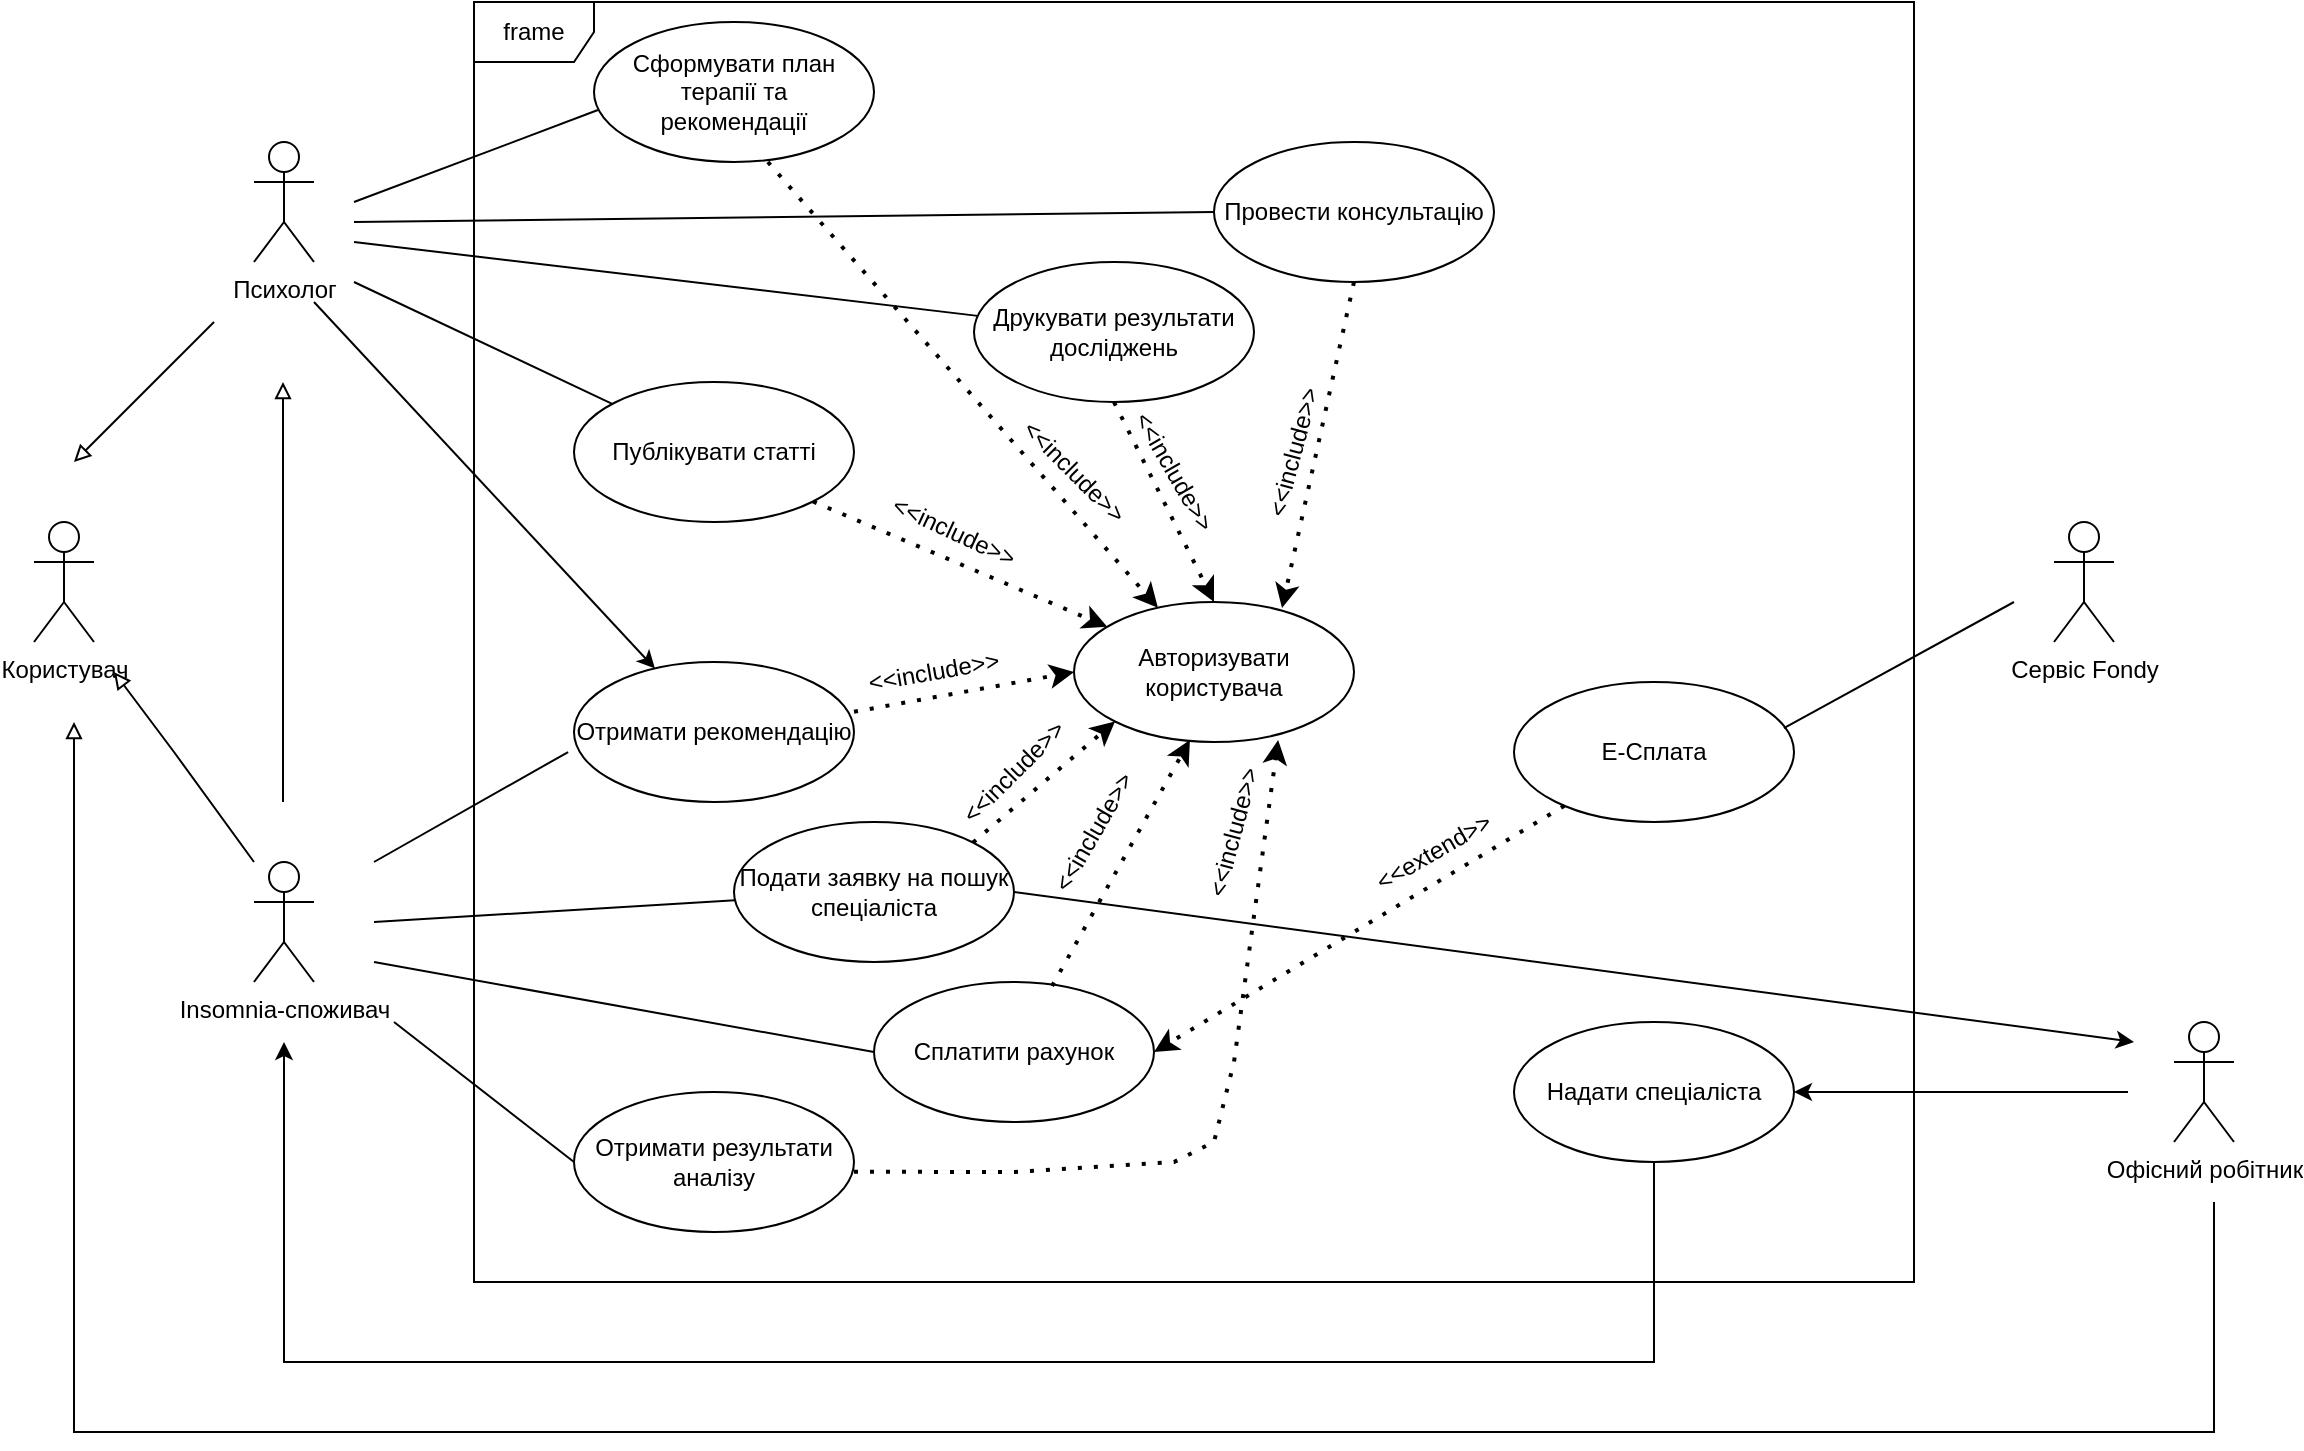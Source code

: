 <mxfile version="20.3.0" type="github">
  <diagram id="C5RBs43oDa-KdzZeNtuy" name="Page-1">
    <mxGraphModel dx="2249" dy="800" grid="1" gridSize="10" guides="1" tooltips="1" connect="1" arrows="1" fold="1" page="1" pageScale="1" pageWidth="827" pageHeight="1169" math="0" shadow="0">
      <root>
        <mxCell id="WIyWlLk6GJQsqaUBKTNV-0" />
        <mxCell id="WIyWlLk6GJQsqaUBKTNV-1" parent="WIyWlLk6GJQsqaUBKTNV-0" />
        <mxCell id="HAlKXmDzrB93N0-EfDcC-2" value="frame" style="shape=umlFrame;whiteSpace=wrap;html=1;" parent="WIyWlLk6GJQsqaUBKTNV-1" vertex="1">
          <mxGeometry y="40" width="720" height="640" as="geometry" />
        </mxCell>
        <mxCell id="HAlKXmDzrB93N0-EfDcC-1" value="Сформувати план терапії та &lt;br&gt;рекомендації" style="ellipse;whiteSpace=wrap;html=1;" parent="WIyWlLk6GJQsqaUBKTNV-1" vertex="1">
          <mxGeometry x="60" y="50" width="140" height="70" as="geometry" />
        </mxCell>
        <mxCell id="HAlKXmDzrB93N0-EfDcC-3" value="Авторизувати користувача" style="ellipse;whiteSpace=wrap;html=1;" parent="WIyWlLk6GJQsqaUBKTNV-1" vertex="1">
          <mxGeometry x="300" y="340" width="140" height="70" as="geometry" />
        </mxCell>
        <mxCell id="HAlKXmDzrB93N0-EfDcC-4" value="Психолог" style="shape=umlActor;verticalLabelPosition=bottom;verticalAlign=top;html=1;" parent="WIyWlLk6GJQsqaUBKTNV-1" vertex="1">
          <mxGeometry x="-110" y="110" width="30" height="60" as="geometry" />
        </mxCell>
        <mxCell id="xgJl-UsMTcOw9ZTmGu5u-63" style="edgeStyle=orthogonalEdgeStyle;rounded=0;orthogonalLoop=1;jettySize=auto;html=1;endArrow=block;endFill=0;" parent="WIyWlLk6GJQsqaUBKTNV-1" edge="1">
          <mxGeometry relative="1" as="geometry">
            <mxPoint x="-200" y="400" as="targetPoint" />
            <mxPoint x="870" y="640" as="sourcePoint" />
            <Array as="points">
              <mxPoint x="870" y="640" />
              <mxPoint x="870" y="755" />
              <mxPoint x="-200" y="755" />
            </Array>
          </mxGeometry>
        </mxCell>
        <mxCell id="HAlKXmDzrB93N0-EfDcC-6" value="Офісний робітник" style="shape=umlActor;verticalLabelPosition=bottom;verticalAlign=top;html=1;" parent="WIyWlLk6GJQsqaUBKTNV-1" vertex="1">
          <mxGeometry x="850" y="550" width="30" height="60" as="geometry" />
        </mxCell>
        <mxCell id="HAlKXmDzrB93N0-EfDcC-8" value="Провести консультацію" style="ellipse;whiteSpace=wrap;html=1;" parent="WIyWlLk6GJQsqaUBKTNV-1" vertex="1">
          <mxGeometry x="370" y="110" width="140" height="70" as="geometry" />
        </mxCell>
        <mxCell id="xgJl-UsMTcOw9ZTmGu5u-0" value="Insomnia-споживач" style="shape=umlActor;verticalLabelPosition=bottom;verticalAlign=top;html=1;" parent="WIyWlLk6GJQsqaUBKTNV-1" vertex="1">
          <mxGeometry x="-110" y="470" width="30" height="60" as="geometry" />
        </mxCell>
        <mxCell id="xgJl-UsMTcOw9ZTmGu5u-4" value="Користувач" style="shape=umlActor;verticalLabelPosition=bottom;verticalAlign=top;html=1;" parent="WIyWlLk6GJQsqaUBKTNV-1" vertex="1">
          <mxGeometry x="-220" y="300" width="30" height="60" as="geometry" />
        </mxCell>
        <mxCell id="xgJl-UsMTcOw9ZTmGu5u-10" value="" style="endArrow=block;html=1;rounded=0;endFill=0;" parent="WIyWlLk6GJQsqaUBKTNV-1" edge="1">
          <mxGeometry width="50" height="50" relative="1" as="geometry">
            <mxPoint x="-150" y="415" as="sourcePoint" />
            <mxPoint x="-180" y="375" as="targetPoint" />
            <Array as="points">
              <mxPoint x="-110" y="470" />
              <mxPoint x="-150" y="415" />
            </Array>
          </mxGeometry>
        </mxCell>
        <mxCell id="xgJl-UsMTcOw9ZTmGu5u-11" value="" style="endArrow=block;html=1;rounded=0;endFill=0;" parent="WIyWlLk6GJQsqaUBKTNV-1" edge="1">
          <mxGeometry width="50" height="50" relative="1" as="geometry">
            <mxPoint x="-130" y="200" as="sourcePoint" />
            <mxPoint x="-200" y="270" as="targetPoint" />
            <Array as="points" />
          </mxGeometry>
        </mxCell>
        <mxCell id="xgJl-UsMTcOw9ZTmGu5u-15" value="Друкувати результати досліджень" style="ellipse;whiteSpace=wrap;html=1;" parent="WIyWlLk6GJQsqaUBKTNV-1" vertex="1">
          <mxGeometry x="250" y="170" width="140" height="70" as="geometry" />
        </mxCell>
        <mxCell id="xgJl-UsMTcOw9ZTmGu5u-17" value="Отримати результати аналізу" style="ellipse;whiteSpace=wrap;html=1;" parent="WIyWlLk6GJQsqaUBKTNV-1" vertex="1">
          <mxGeometry x="50" y="585" width="140" height="70" as="geometry" />
        </mxCell>
        <mxCell id="xgJl-UsMTcOw9ZTmGu5u-18" value="Публікувати статті" style="ellipse;whiteSpace=wrap;html=1;" parent="WIyWlLk6GJQsqaUBKTNV-1" vertex="1">
          <mxGeometry x="50" y="230" width="140" height="70" as="geometry" />
        </mxCell>
        <mxCell id="xgJl-UsMTcOw9ZTmGu5u-20" value="Подати заявку на пошук спеціаліста" style="ellipse;whiteSpace=wrap;html=1;" parent="WIyWlLk6GJQsqaUBKTNV-1" vertex="1">
          <mxGeometry x="130" y="450" width="140" height="70" as="geometry" />
        </mxCell>
        <mxCell id="xgJl-UsMTcOw9ZTmGu5u-82" style="edgeStyle=orthogonalEdgeStyle;rounded=0;orthogonalLoop=1;jettySize=auto;html=1;endArrow=classic;endFill=1;" parent="WIyWlLk6GJQsqaUBKTNV-1" source="xgJl-UsMTcOw9ZTmGu5u-22" edge="1">
          <mxGeometry relative="1" as="geometry">
            <mxPoint x="-95" y="560" as="targetPoint" />
            <Array as="points">
              <mxPoint x="590" y="720" />
              <mxPoint x="-95" y="720" />
            </Array>
          </mxGeometry>
        </mxCell>
        <mxCell id="xgJl-UsMTcOw9ZTmGu5u-22" value="Надати спеціаліста" style="ellipse;whiteSpace=wrap;html=1;" parent="WIyWlLk6GJQsqaUBKTNV-1" vertex="1">
          <mxGeometry x="520" y="550" width="140" height="70" as="geometry" />
        </mxCell>
        <mxCell id="xgJl-UsMTcOw9ZTmGu5u-23" value="Отримати рекомендацію" style="ellipse;whiteSpace=wrap;html=1;" parent="WIyWlLk6GJQsqaUBKTNV-1" vertex="1">
          <mxGeometry x="50" y="370" width="140" height="70" as="geometry" />
        </mxCell>
        <mxCell id="xgJl-UsMTcOw9ZTmGu5u-24" value="E-Сплата" style="ellipse;whiteSpace=wrap;html=1;" parent="WIyWlLk6GJQsqaUBKTNV-1" vertex="1">
          <mxGeometry x="520" y="380" width="140" height="70" as="geometry" />
        </mxCell>
        <mxCell id="xgJl-UsMTcOw9ZTmGu5u-30" value="" style="endArrow=none;html=1;rounded=0;" parent="WIyWlLk6GJQsqaUBKTNV-1" target="xgJl-UsMTcOw9ZTmGu5u-18" edge="1">
          <mxGeometry width="50" height="50" relative="1" as="geometry">
            <mxPoint x="-60" y="180" as="sourcePoint" />
            <mxPoint x="-10" y="115" as="targetPoint" />
          </mxGeometry>
        </mxCell>
        <mxCell id="xgJl-UsMTcOw9ZTmGu5u-34" value="" style="endArrow=none;html=1;rounded=0;entryX=0.014;entryY=0.629;entryDx=0;entryDy=0;entryPerimeter=0;" parent="WIyWlLk6GJQsqaUBKTNV-1" target="HAlKXmDzrB93N0-EfDcC-1" edge="1">
          <mxGeometry width="50" height="50" relative="1" as="geometry">
            <mxPoint x="-60" y="140" as="sourcePoint" />
            <mxPoint x="-10" y="90" as="targetPoint" />
          </mxGeometry>
        </mxCell>
        <mxCell id="xgJl-UsMTcOw9ZTmGu5u-41" value="" style="endArrow=none;html=1;rounded=0;entryX=0;entryY=0.5;entryDx=0;entryDy=0;" parent="WIyWlLk6GJQsqaUBKTNV-1" target="xgJl-UsMTcOw9ZTmGu5u-37" edge="1">
          <mxGeometry width="50" height="50" relative="1" as="geometry">
            <mxPoint x="-50" y="520" as="sourcePoint" />
            <mxPoint x="50" y="560" as="targetPoint" />
            <Array as="points" />
          </mxGeometry>
        </mxCell>
        <mxCell id="xgJl-UsMTcOw9ZTmGu5u-42" value="" style="endArrow=none;html=1;rounded=0;entryX=0;entryY=0.5;entryDx=0;entryDy=0;" parent="WIyWlLk6GJQsqaUBKTNV-1" target="xgJl-UsMTcOw9ZTmGu5u-17" edge="1">
          <mxGeometry width="50" height="50" relative="1" as="geometry">
            <mxPoint x="-40" y="550" as="sourcePoint" />
            <mxPoint x="21.96" y="430" as="targetPoint" />
            <Array as="points" />
          </mxGeometry>
        </mxCell>
        <mxCell id="xgJl-UsMTcOw9ZTmGu5u-43" value="" style="endArrow=none;html=1;rounded=0;entryX=-0.021;entryY=0.643;entryDx=0;entryDy=0;entryPerimeter=0;" parent="WIyWlLk6GJQsqaUBKTNV-1" target="xgJl-UsMTcOw9ZTmGu5u-23" edge="1">
          <mxGeometry width="50" height="50" relative="1" as="geometry">
            <mxPoint x="-50" y="470" as="sourcePoint" />
            <mxPoint x="60.503" y="540.001" as="targetPoint" />
          </mxGeometry>
        </mxCell>
        <mxCell id="xgJl-UsMTcOw9ZTmGu5u-44" value="" style="endArrow=block;html=1;rounded=0;endFill=0;" parent="WIyWlLk6GJQsqaUBKTNV-1" edge="1">
          <mxGeometry width="50" height="50" relative="1" as="geometry">
            <mxPoint x="-95.5" y="440" as="sourcePoint" />
            <mxPoint x="-95.5" y="230" as="targetPoint" />
            <Array as="points">
              <mxPoint x="-95.5" y="440" />
            </Array>
          </mxGeometry>
        </mxCell>
        <mxCell id="xgJl-UsMTcOw9ZTmGu5u-50" value="" style="endArrow=classic;dashed=1;html=1;dashPattern=1 3;strokeWidth=2;rounded=0;endFill=1;entryX=0;entryY=0.5;entryDx=0;entryDy=0;" parent="WIyWlLk6GJQsqaUBKTNV-1" target="HAlKXmDzrB93N0-EfDcC-3" edge="1">
          <mxGeometry width="50" height="50" relative="1" as="geometry">
            <mxPoint x="190" y="394.89" as="sourcePoint" />
            <mxPoint x="314.314" y="290.0" as="targetPoint" />
          </mxGeometry>
        </mxCell>
        <mxCell id="xgJl-UsMTcOw9ZTmGu5u-52" value="" style="endArrow=classic;dashed=1;html=1;dashPattern=1 3;strokeWidth=2;rounded=0;endFill=1;entryX=0.5;entryY=0;entryDx=0;entryDy=0;exitX=0.5;exitY=1;exitDx=0;exitDy=0;" parent="WIyWlLk6GJQsqaUBKTNV-1" source="xgJl-UsMTcOw9ZTmGu5u-15" target="HAlKXmDzrB93N0-EfDcC-3" edge="1">
          <mxGeometry width="50" height="50" relative="1" as="geometry">
            <mxPoint x="290" y="260.0" as="sourcePoint" />
            <mxPoint x="390" y="220.11" as="targetPoint" />
          </mxGeometry>
        </mxCell>
        <mxCell id="xgJl-UsMTcOw9ZTmGu5u-53" value="" style="endArrow=classic;dashed=1;html=1;dashPattern=1 3;strokeWidth=2;rounded=0;endFill=1;entryX=0.743;entryY=0.043;entryDx=0;entryDy=0;entryPerimeter=0;exitX=0.5;exitY=1;exitDx=0;exitDy=0;" parent="WIyWlLk6GJQsqaUBKTNV-1" source="HAlKXmDzrB93N0-EfDcC-8" target="HAlKXmDzrB93N0-EfDcC-3" edge="1">
          <mxGeometry width="50" height="50" relative="1" as="geometry">
            <mxPoint x="360" y="150" as="sourcePoint" />
            <mxPoint x="430" y="210" as="targetPoint" />
            <Array as="points" />
          </mxGeometry>
        </mxCell>
        <mxCell id="xgJl-UsMTcOw9ZTmGu5u-54" value="" style="endArrow=classic;dashed=1;html=1;dashPattern=1 3;strokeWidth=2;rounded=0;endFill=1;exitX=1;exitY=1;exitDx=0;exitDy=0;" parent="WIyWlLk6GJQsqaUBKTNV-1" source="xgJl-UsMTcOw9ZTmGu5u-18" target="HAlKXmDzrB93N0-EfDcC-3" edge="1">
          <mxGeometry width="50" height="50" relative="1" as="geometry">
            <mxPoint x="160" y="290.0" as="sourcePoint" />
            <mxPoint x="260" y="250.11" as="targetPoint" />
          </mxGeometry>
        </mxCell>
        <mxCell id="xgJl-UsMTcOw9ZTmGu5u-57" value="" style="endArrow=none;html=1;rounded=0;" parent="WIyWlLk6GJQsqaUBKTNV-1" target="xgJl-UsMTcOw9ZTmGu5u-20" edge="1">
          <mxGeometry width="50" height="50" relative="1" as="geometry">
            <mxPoint x="-50" y="500" as="sourcePoint" />
            <mxPoint x="-10" y="440" as="targetPoint" />
            <Array as="points" />
          </mxGeometry>
        </mxCell>
        <mxCell id="xgJl-UsMTcOw9ZTmGu5u-60" value="Сервіс Fondy" style="shape=umlActor;verticalLabelPosition=bottom;verticalAlign=top;html=1;" parent="WIyWlLk6GJQsqaUBKTNV-1" vertex="1">
          <mxGeometry x="790" y="300" width="30" height="60" as="geometry" />
        </mxCell>
        <mxCell id="xgJl-UsMTcOw9ZTmGu5u-37" value="Сплатити рахунок" style="ellipse;whiteSpace=wrap;html=1;" parent="WIyWlLk6GJQsqaUBKTNV-1" vertex="1">
          <mxGeometry x="200" y="530" width="140" height="70" as="geometry" />
        </mxCell>
        <mxCell id="xgJl-UsMTcOw9ZTmGu5u-70" value="" style="endArrow=none;html=1;rounded=0;exitX=0.964;exitY=0.329;exitDx=0;exitDy=0;exitPerimeter=0;" parent="WIyWlLk6GJQsqaUBKTNV-1" source="xgJl-UsMTcOw9ZTmGu5u-24" edge="1">
          <mxGeometry width="50" height="50" relative="1" as="geometry">
            <mxPoint x="670" y="600" as="sourcePoint" />
            <mxPoint x="770" y="340" as="targetPoint" />
          </mxGeometry>
        </mxCell>
        <mxCell id="xgJl-UsMTcOw9ZTmGu5u-72" value="" style="endArrow=classic;html=1;rounded=0;" parent="WIyWlLk6GJQsqaUBKTNV-1" target="xgJl-UsMTcOw9ZTmGu5u-23" edge="1">
          <mxGeometry width="50" height="50" relative="1" as="geometry">
            <mxPoint x="-80" y="190" as="sourcePoint" />
            <mxPoint x="-30" y="140" as="targetPoint" />
            <Array as="points" />
          </mxGeometry>
        </mxCell>
        <mxCell id="xgJl-UsMTcOw9ZTmGu5u-80" value="" style="endArrow=classic;html=1;rounded=0;exitX=1;exitY=0.5;exitDx=0;exitDy=0;" parent="WIyWlLk6GJQsqaUBKTNV-1" source="xgJl-UsMTcOw9ZTmGu5u-20" edge="1">
          <mxGeometry width="50" height="50" relative="1" as="geometry">
            <mxPoint x="490" y="470" as="sourcePoint" />
            <mxPoint x="830" y="560" as="targetPoint" />
          </mxGeometry>
        </mxCell>
        <mxCell id="xgJl-UsMTcOw9ZTmGu5u-83" value="" style="endArrow=classic;dashed=1;html=1;dashPattern=1 3;strokeWidth=2;rounded=0;endFill=1;entryX=0;entryY=1;entryDx=0;entryDy=0;exitX=1;exitY=0;exitDx=0;exitDy=0;" parent="WIyWlLk6GJQsqaUBKTNV-1" source="xgJl-UsMTcOw9ZTmGu5u-20" target="HAlKXmDzrB93N0-EfDcC-3" edge="1">
          <mxGeometry width="50" height="50" relative="1" as="geometry">
            <mxPoint x="280" y="430.0" as="sourcePoint" />
            <mxPoint x="380" y="390.11" as="targetPoint" />
          </mxGeometry>
        </mxCell>
        <mxCell id="xgJl-UsMTcOw9ZTmGu5u-84" value="" style="endArrow=classic;dashed=1;html=1;dashPattern=1 3;strokeWidth=2;rounded=0;endFill=1;entryX=0.729;entryY=0.986;entryDx=0;entryDy=0;entryPerimeter=0;" parent="WIyWlLk6GJQsqaUBKTNV-1" target="HAlKXmDzrB93N0-EfDcC-3" edge="1">
          <mxGeometry width="50" height="50" relative="1" as="geometry">
            <mxPoint x="190" y="624.89" as="sourcePoint" />
            <mxPoint x="370" y="380" as="targetPoint" />
            <Array as="points">
              <mxPoint x="270" y="625" />
              <mxPoint x="350" y="620" />
              <mxPoint x="370" y="610" />
              <mxPoint x="380" y="570" />
            </Array>
          </mxGeometry>
        </mxCell>
        <mxCell id="xgJl-UsMTcOw9ZTmGu5u-85" value="" style="endArrow=classic;html=1;rounded=0;entryX=1;entryY=0.5;entryDx=0;entryDy=0;" parent="WIyWlLk6GJQsqaUBKTNV-1" target="xgJl-UsMTcOw9ZTmGu5u-22" edge="1">
          <mxGeometry width="50" height="50" relative="1" as="geometry">
            <mxPoint x="827" y="585" as="sourcePoint" />
            <mxPoint x="877" y="535" as="targetPoint" />
          </mxGeometry>
        </mxCell>
        <mxCell id="xgJl-UsMTcOw9ZTmGu5u-86" value="" style="endArrow=classic;dashed=1;html=1;dashPattern=1 3;strokeWidth=2;rounded=0;endFill=1;exitX=0.621;exitY=1;exitDx=0;exitDy=0;exitPerimeter=0;" parent="WIyWlLk6GJQsqaUBKTNV-1" source="HAlKXmDzrB93N0-EfDcC-1" target="HAlKXmDzrB93N0-EfDcC-3" edge="1">
          <mxGeometry width="50" height="50" relative="1" as="geometry">
            <mxPoint x="140" y="130" as="sourcePoint" />
            <mxPoint x="190" y="320" as="targetPoint" />
          </mxGeometry>
        </mxCell>
        <mxCell id="xgJl-UsMTcOw9ZTmGu5u-88" value="" style="endArrow=classic;dashed=1;html=1;dashPattern=1 3;strokeWidth=2;rounded=0;endFill=1;entryX=0.414;entryY=0.986;entryDx=0;entryDy=0;entryPerimeter=0;exitX=0.636;exitY=0.029;exitDx=0;exitDy=0;exitPerimeter=0;" parent="WIyWlLk6GJQsqaUBKTNV-1" source="xgJl-UsMTcOw9ZTmGu5u-37" target="HAlKXmDzrB93N0-EfDcC-3" edge="1">
          <mxGeometry width="50" height="50" relative="1" as="geometry">
            <mxPoint x="280" y="530.0" as="sourcePoint" />
            <mxPoint x="380" y="490.11" as="targetPoint" />
            <Array as="points" />
          </mxGeometry>
        </mxCell>
        <mxCell id="xgJl-UsMTcOw9ZTmGu5u-89" value="" style="endArrow=none;html=1;rounded=0;" parent="WIyWlLk6GJQsqaUBKTNV-1" target="xgJl-UsMTcOw9ZTmGu5u-15" edge="1">
          <mxGeometry width="50" height="50" relative="1" as="geometry">
            <mxPoint x="-60" y="160" as="sourcePoint" />
            <mxPoint y="110" as="targetPoint" />
          </mxGeometry>
        </mxCell>
        <mxCell id="xgJl-UsMTcOw9ZTmGu5u-90" value="" style="endArrow=none;html=1;rounded=0;entryX=0;entryY=0.5;entryDx=0;entryDy=0;" parent="WIyWlLk6GJQsqaUBKTNV-1" target="HAlKXmDzrB93N0-EfDcC-8" edge="1">
          <mxGeometry width="50" height="50" relative="1" as="geometry">
            <mxPoint x="-60" y="150" as="sourcePoint" />
            <mxPoint x="222.09" y="186.511" as="targetPoint" />
            <Array as="points" />
          </mxGeometry>
        </mxCell>
        <mxCell id="xgJl-UsMTcOw9ZTmGu5u-91" value="" style="endArrow=classic;dashed=1;html=1;dashPattern=1 3;strokeWidth=2;rounded=0;endFill=1;entryX=1;entryY=0.5;entryDx=0;entryDy=0;" parent="WIyWlLk6GJQsqaUBKTNV-1" source="xgJl-UsMTcOw9ZTmGu5u-24" target="xgJl-UsMTcOw9ZTmGu5u-37" edge="1">
          <mxGeometry width="50" height="50" relative="1" as="geometry">
            <mxPoint x="373.98" y="390" as="sourcePoint" />
            <mxPoint x="344" y="573.01" as="targetPoint" />
            <Array as="points" />
          </mxGeometry>
        </mxCell>
        <mxCell id="cgv-gH5BZsWEi20Xp3cS-0" value="&amp;lt;&amp;lt;include&amp;gt;&amp;gt;" style="text;html=1;strokeColor=none;fillColor=none;align=center;verticalAlign=middle;whiteSpace=wrap;rounded=0;rotation=-10;" vertex="1" parent="WIyWlLk6GJQsqaUBKTNV-1">
          <mxGeometry x="200" y="360" width="60" height="30" as="geometry" />
        </mxCell>
        <mxCell id="cgv-gH5BZsWEi20Xp3cS-1" value="&amp;lt;&amp;lt;include&amp;gt;&amp;gt;" style="text;html=1;strokeColor=none;fillColor=none;align=center;verticalAlign=middle;whiteSpace=wrap;rounded=0;rotation=-45;" vertex="1" parent="WIyWlLk6GJQsqaUBKTNV-1">
          <mxGeometry x="240" y="410" width="60" height="30" as="geometry" />
        </mxCell>
        <mxCell id="cgv-gH5BZsWEi20Xp3cS-2" value="&amp;lt;&amp;lt;include&amp;gt;&amp;gt;" style="text;html=1;strokeColor=none;fillColor=none;align=center;verticalAlign=middle;whiteSpace=wrap;rounded=0;rotation=25;" vertex="1" parent="WIyWlLk6GJQsqaUBKTNV-1">
          <mxGeometry x="210" y="290" width="60" height="30" as="geometry" />
        </mxCell>
        <mxCell id="cgv-gH5BZsWEi20Xp3cS-3" value="&amp;lt;&amp;lt;include&amp;gt;&amp;gt;" style="text;html=1;strokeColor=none;fillColor=none;align=center;verticalAlign=middle;whiteSpace=wrap;rounded=0;rotation=-75;" vertex="1" parent="WIyWlLk6GJQsqaUBKTNV-1">
          <mxGeometry x="380" y="250" width="60" height="30" as="geometry" />
        </mxCell>
        <mxCell id="cgv-gH5BZsWEi20Xp3cS-4" value="&amp;lt;&amp;lt;include&amp;gt;&amp;gt;" style="text;html=1;strokeColor=none;fillColor=none;align=center;verticalAlign=middle;whiteSpace=wrap;rounded=0;rotation=60;" vertex="1" parent="WIyWlLk6GJQsqaUBKTNV-1">
          <mxGeometry x="320" y="260" width="60" height="30" as="geometry" />
        </mxCell>
        <mxCell id="cgv-gH5BZsWEi20Xp3cS-5" value="&amp;lt;&amp;lt;include&amp;gt;&amp;gt;" style="text;html=1;strokeColor=none;fillColor=none;align=center;verticalAlign=middle;whiteSpace=wrap;rounded=0;rotation=45;" vertex="1" parent="WIyWlLk6GJQsqaUBKTNV-1">
          <mxGeometry x="270" y="260" width="60" height="30" as="geometry" />
        </mxCell>
        <mxCell id="cgv-gH5BZsWEi20Xp3cS-6" value="&amp;lt;&amp;lt;include&amp;gt;&amp;gt;" style="text;html=1;strokeColor=none;fillColor=none;align=center;verticalAlign=middle;whiteSpace=wrap;rounded=0;rotation=-60;" vertex="1" parent="WIyWlLk6GJQsqaUBKTNV-1">
          <mxGeometry x="280" y="440" width="60" height="30" as="geometry" />
        </mxCell>
        <mxCell id="cgv-gH5BZsWEi20Xp3cS-8" value="&amp;lt;&amp;lt;include&amp;gt;&amp;gt;" style="text;html=1;strokeColor=none;fillColor=none;align=center;verticalAlign=middle;whiteSpace=wrap;rounded=0;rotation=-75;" vertex="1" parent="WIyWlLk6GJQsqaUBKTNV-1">
          <mxGeometry x="350" y="440" width="60" height="30" as="geometry" />
        </mxCell>
        <mxCell id="cgv-gH5BZsWEi20Xp3cS-9" value="&amp;lt;&amp;lt;extend&amp;gt;&amp;gt;" style="text;html=1;strokeColor=none;fillColor=none;align=center;verticalAlign=middle;whiteSpace=wrap;rounded=0;rotation=-30;" vertex="1" parent="WIyWlLk6GJQsqaUBKTNV-1">
          <mxGeometry x="450" y="450" width="60" height="30" as="geometry" />
        </mxCell>
      </root>
    </mxGraphModel>
  </diagram>
</mxfile>
